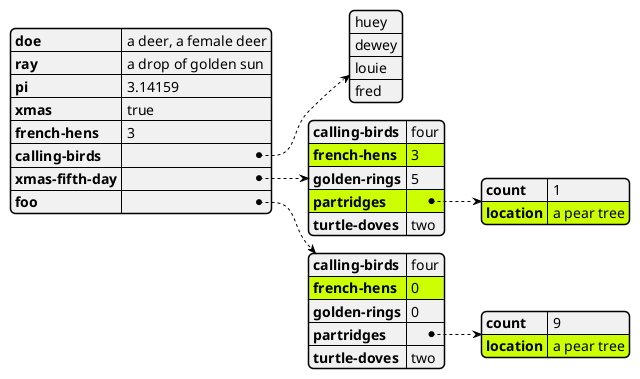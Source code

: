 {
  "sha1": "s1iyzjtyh3uuro1ekjh0duda7og14ov",
  "insertion": {
    "when": "2024-06-04T17:28:44.568Z",
    "url": "https://github.com/plantuml/plantuml/issues/1205#issuecomment-1372026537",
    "user": "plantuml@gmail.com"
  }
}
@startyaml
#highlight xmas-fifth-day/partridges
#highlight * /french-hens
#highlight ** /location

doe: "a deer, a female deer"
ray: "a drop of golden sun"
pi: 3.14159
xmas: true
french-hens: 3
calling-birds: 
	- huey
	- dewey
	- louie
	- fred
xmas-fifth-day: 
	calling-birds: four
	french-hens: 3
	golden-rings: 5
	partridges: 
		count: 1
		location: "a pear tree"
	turtle-doves: two
foo: 
	calling-birds: four
	french-hens: 0
	golden-rings: 0
	partridges: 
		count: 9
		location: "a pear tree"
	turtle-doves: two
@endyaml

